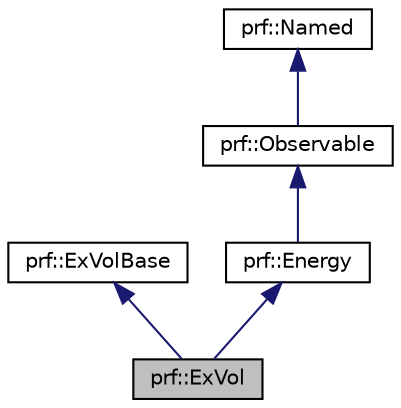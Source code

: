 digraph "prf::ExVol"
{
  bgcolor="transparent";
  edge [fontname="Helvetica",fontsize="10",labelfontname="Helvetica",labelfontsize="10"];
  node [fontname="Helvetica",fontsize="10",shape=record];
  Node1 [label="prf::ExVol",height=0.2,width=0.4,color="black", fillcolor="grey75", style="filled" fontcolor="black"];
  Node2 -> Node1 [dir="back",color="midnightblue",fontsize="10",style="solid",fontname="Helvetica"];
  Node2 [label="prf::ExVolBase",height=0.2,width=0.4,color="black",URL="$classprf_1_1ExVolBase.html",tooltip="Helper class for both ExVol and LocExVol classes."];
  Node3 -> Node1 [dir="back",color="midnightblue",fontsize="10",style="solid",fontname="Helvetica"];
  Node3 [label="prf::Energy",height=0.2,width=0.4,color="black",URL="$classprf_1_1Energy.html",tooltip="Energy base class."];
  Node4 -> Node3 [dir="back",color="midnightblue",fontsize="10",style="solid",fontname="Helvetica"];
  Node4 [label="prf::Observable",height=0.2,width=0.4,color="black",URL="$classprf_1_1Observable.html",tooltip="An observable is in principle anything that is named and has a value."];
  Node5 -> Node4 [dir="back",color="midnightblue",fontsize="10",style="solid",fontname="Helvetica"];
  Node5 [label="prf::Named",height=0.2,width=0.4,color="black",URL="$classprf_1_1Named.html",tooltip="Anything that has a name."];
}
